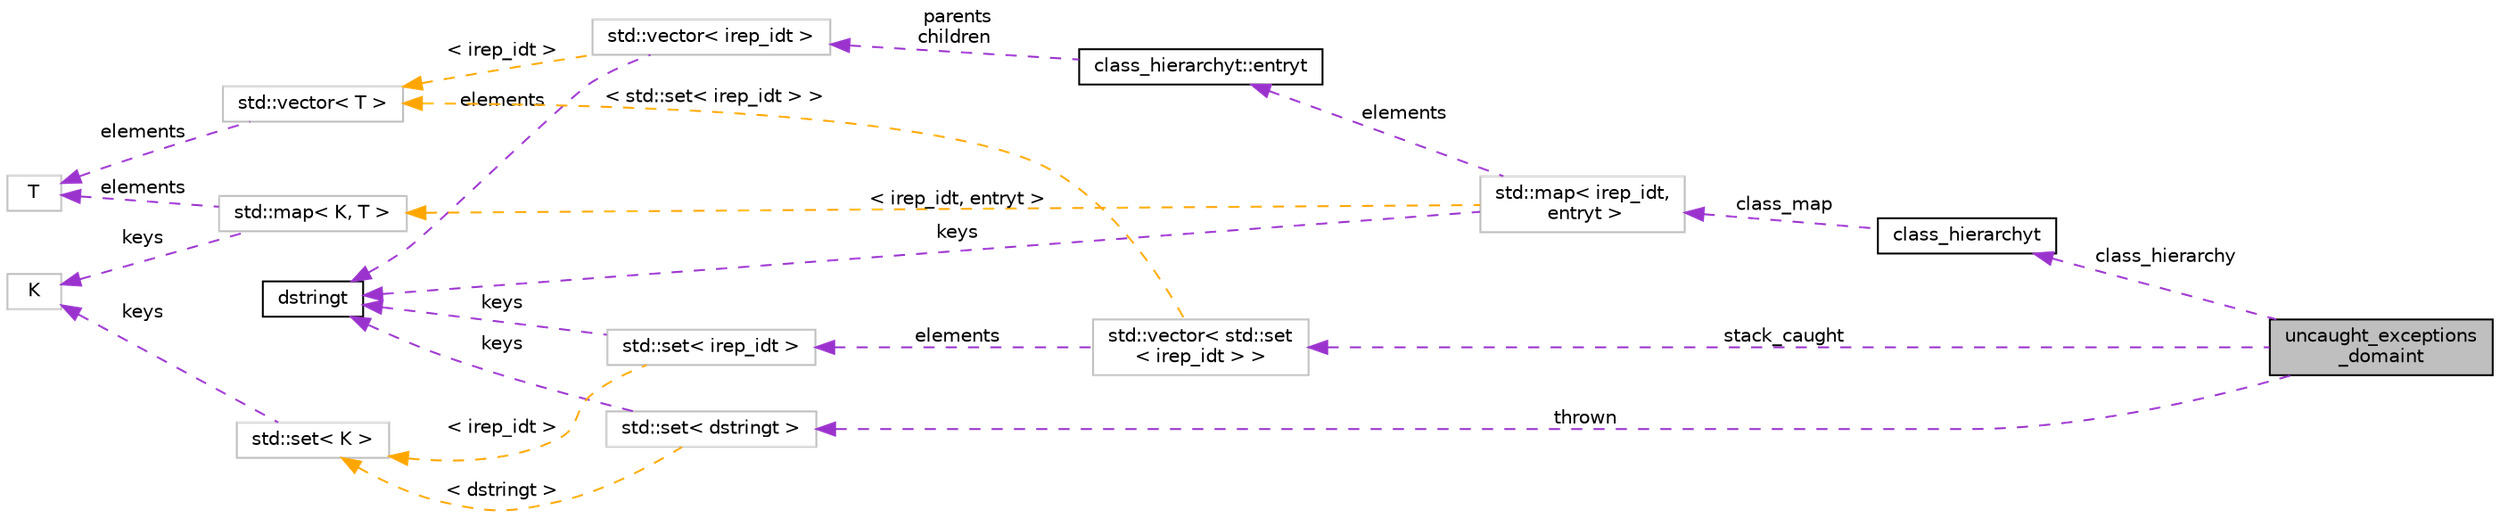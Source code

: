 digraph "uncaught_exceptions_domaint"
{
 // LATEX_PDF_SIZE
  bgcolor="transparent";
  edge [fontname="Helvetica",fontsize="10",labelfontname="Helvetica",labelfontsize="10"];
  node [fontname="Helvetica",fontsize="10",shape=record];
  rankdir="LR";
  Node1 [label="uncaught_exceptions\l_domaint",height=0.2,width=0.4,color="black", fillcolor="grey75", style="filled", fontcolor="black",tooltip=" "];
  Node2 -> Node1 [dir="back",color="darkorchid3",fontsize="10",style="dashed",label=" class_hierarchy" ,fontname="Helvetica"];
  Node2 [label="class_hierarchyt",height=0.2,width=0.4,color="black",URL="$classclass__hierarchyt.html",tooltip="Non-graph-based representation of the class hierarchy."];
  Node3 -> Node2 [dir="back",color="darkorchid3",fontsize="10",style="dashed",label=" class_map" ,fontname="Helvetica"];
  Node3 [label="std::map\< irep_idt,\l entryt \>",height=0.2,width=0.4,color="grey75",tooltip=" "];
  Node4 -> Node3 [dir="back",color="darkorchid3",fontsize="10",style="dashed",label=" keys" ,fontname="Helvetica"];
  Node4 [label="dstringt",height=0.2,width=0.4,color="black",URL="$classdstringt.html",tooltip="dstringt has one field, an unsigned integer no which is an index into a static table of strings."];
  Node5 -> Node3 [dir="back",color="darkorchid3",fontsize="10",style="dashed",label=" elements" ,fontname="Helvetica"];
  Node5 [label="class_hierarchyt::entryt",height=0.2,width=0.4,color="black",URL="$classclass__hierarchyt_1_1entryt.html",tooltip=" "];
  Node6 -> Node5 [dir="back",color="darkorchid3",fontsize="10",style="dashed",label=" parents\nchildren" ,fontname="Helvetica"];
  Node6 [label="std::vector\< irep_idt \>",height=0.2,width=0.4,color="grey75",tooltip=" "];
  Node4 -> Node6 [dir="back",color="darkorchid3",fontsize="10",style="dashed",label=" elements" ,fontname="Helvetica"];
  Node7 -> Node6 [dir="back",color="orange",fontsize="10",style="dashed",label=" \< irep_idt \>" ,fontname="Helvetica"];
  Node7 [label="std::vector\< T \>",height=0.2,width=0.4,color="grey75",tooltip="STL class."];
  Node8 -> Node7 [dir="back",color="darkorchid3",fontsize="10",style="dashed",label=" elements" ,fontname="Helvetica"];
  Node8 [label="T",height=0.2,width=0.4,color="grey75",tooltip=" "];
  Node9 -> Node3 [dir="back",color="orange",fontsize="10",style="dashed",label=" \< irep_idt, entryt \>" ,fontname="Helvetica"];
  Node9 [label="std::map\< K, T \>",height=0.2,width=0.4,color="grey75",tooltip="STL class."];
  Node10 -> Node9 [dir="back",color="darkorchid3",fontsize="10",style="dashed",label=" keys" ,fontname="Helvetica"];
  Node10 [label="K",height=0.2,width=0.4,color="grey75",tooltip=" "];
  Node8 -> Node9 [dir="back",color="darkorchid3",fontsize="10",style="dashed",label=" elements" ,fontname="Helvetica"];
  Node11 -> Node1 [dir="back",color="darkorchid3",fontsize="10",style="dashed",label=" thrown" ,fontname="Helvetica"];
  Node11 [label="std::set\< dstringt \>",height=0.2,width=0.4,color="grey75",tooltip=" "];
  Node4 -> Node11 [dir="back",color="darkorchid3",fontsize="10",style="dashed",label=" keys" ,fontname="Helvetica"];
  Node12 -> Node11 [dir="back",color="orange",fontsize="10",style="dashed",label=" \< dstringt \>" ,fontname="Helvetica"];
  Node12 [label="std::set\< K \>",height=0.2,width=0.4,color="grey75",tooltip="STL class."];
  Node10 -> Node12 [dir="back",color="darkorchid3",fontsize="10",style="dashed",label=" keys" ,fontname="Helvetica"];
  Node13 -> Node1 [dir="back",color="darkorchid3",fontsize="10",style="dashed",label=" stack_caught" ,fontname="Helvetica"];
  Node13 [label="std::vector\< std::set\l\< irep_idt \> \>",height=0.2,width=0.4,color="grey75",tooltip=" "];
  Node14 -> Node13 [dir="back",color="darkorchid3",fontsize="10",style="dashed",label=" elements" ,fontname="Helvetica"];
  Node14 [label="std::set\< irep_idt \>",height=0.2,width=0.4,color="grey75",tooltip=" "];
  Node4 -> Node14 [dir="back",color="darkorchid3",fontsize="10",style="dashed",label=" keys" ,fontname="Helvetica"];
  Node12 -> Node14 [dir="back",color="orange",fontsize="10",style="dashed",label=" \< irep_idt \>" ,fontname="Helvetica"];
  Node7 -> Node13 [dir="back",color="orange",fontsize="10",style="dashed",label=" \< std::set\< irep_idt \> \>" ,fontname="Helvetica"];
}
